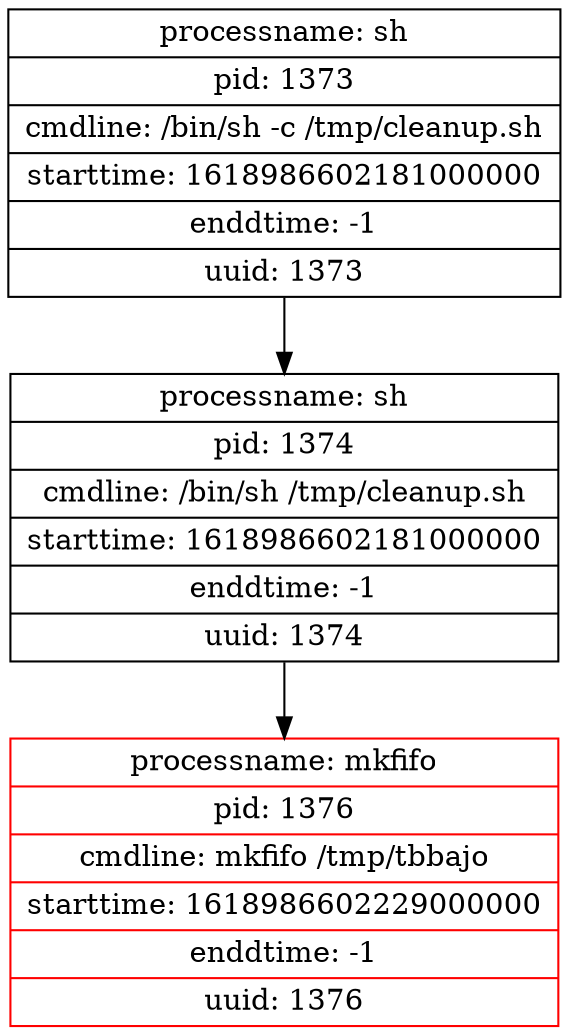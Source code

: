 digraph graph1 {
node [shape = record];
table169 [label = "{<head>processname: mkfifo | pid: 1376 | cmdline: mkfifo /tmp/tbbajo | starttime: 1618986602229000000 | enddtime: -1 | uuid: 1376}", color = red];
node [shape = record];
table165 [label = "{<head>processname: sh | pid: 1374 | cmdline: /bin/sh /tmp/cleanup.sh | starttime: 1618986602181000000 | enddtime: -1 | uuid: 1374}"];
table165 -> table169;
node [shape = record];
table163 [label = "{<head>processname: sh | pid: 1373 | cmdline: /bin/sh -c /tmp/cleanup.sh | starttime: 1618986602181000000 | enddtime: -1 | uuid: 1373}"];
table163 -> table165;
}
